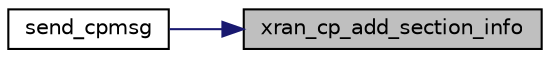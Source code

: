 digraph "xran_cp_add_section_info"
{
 // LATEX_PDF_SIZE
  edge [fontname="Helvetica",fontsize="10",labelfontname="Helvetica",labelfontsize="10"];
  node [fontname="Helvetica",fontsize="10",shape=record];
  rankdir="RL";
  Node1 [label="xran_cp_add_section_info",height=0.2,width=0.4,color="black", fillcolor="grey75", style="filled", fontcolor="black",tooltip="Add a section information of C-Plane to dabase."];
  Node1 -> Node2 [dir="back",color="midnightblue",fontsize="10",style="solid",fontname="Helvetica"];
  Node2 [label="send_cpmsg",height=0.2,width=0.4,color="black", fillcolor="white", style="filled",URL="$xran__common_8h.html#a484fa852a2e973600abba0efb1fbefb9",tooltip=" "];
}
